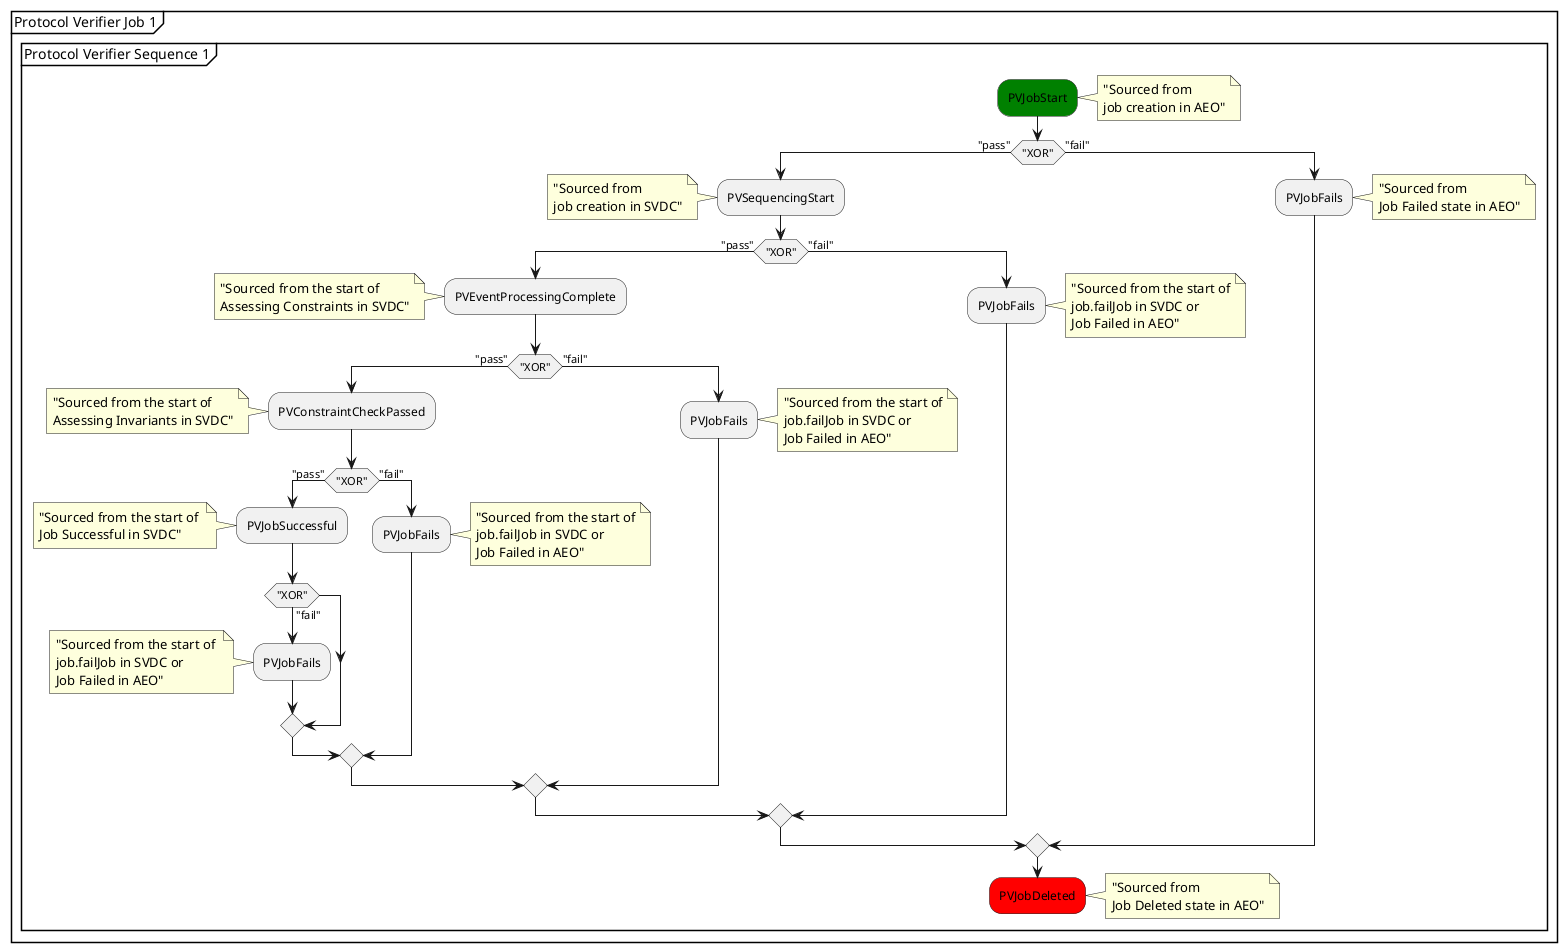 @startuml
partition "Protocol Verifier Job 1" {
  group "Protocol Verifier Sequence 1"
    #green:PVJobStart;
    note right
      "Sourced from 
      job creation in AEO"
    endnote
    if ("XOR") then ("pass")
      :PVSequencingStart;
      note left
        "Sourced from 
        job creation in SVDC"
      endnote
      if ("XOR") then ("pass")
        :PVEventProcessingComplete;
        note left
          "Sourced from the start of 
          Assessing Constraints in SVDC"
        endnote
        if ("XOR") then ("pass")
          :PVConstraintCheckPassed;
          note left
            "Sourced from the start of 
            Assessing Invariants in SVDC"
          endnote
          if ("XOR") then ("pass")
            :PVJobSuccessful;
            note left
              "Sourced from the start of 
              Job Successful in SVDC"
            endnote
            if ("XOR") then ("fail")
              :PVJobFails;
              note left
                "Sourced from the start of 
                job.failJob in SVDC or 
                Job Failed in AEO"
              endnote
            endif
          else ("fail")
            :PVJobFails;
            note right
              "Sourced from the start of
              job.failJob in SVDC or 
              Job Failed in AEO"
            endnote
          endif
        else ("fail")
          :PVJobFails;
          note right
            "Sourced from the start of
            job.failJob in SVDC or 
            Job Failed in AEO"
          endnote
        endif
      else ("fail")
        :PVJobFails;
        note right
          "Sourced from the start of
          job.failJob in SVDC or 
          Job Failed in AEO"
        endnote
      endif  
    else ("fail")
      :PVJobFails;
      note right
        "Sourced from 
        Job Failed state in AEO"
      endnote
    endif  
    #red:PVJobDeleted;  
    note right
      "Sourced from 
      Job Deleted state in AEO"
    endnote
  end group
}
@enduml
